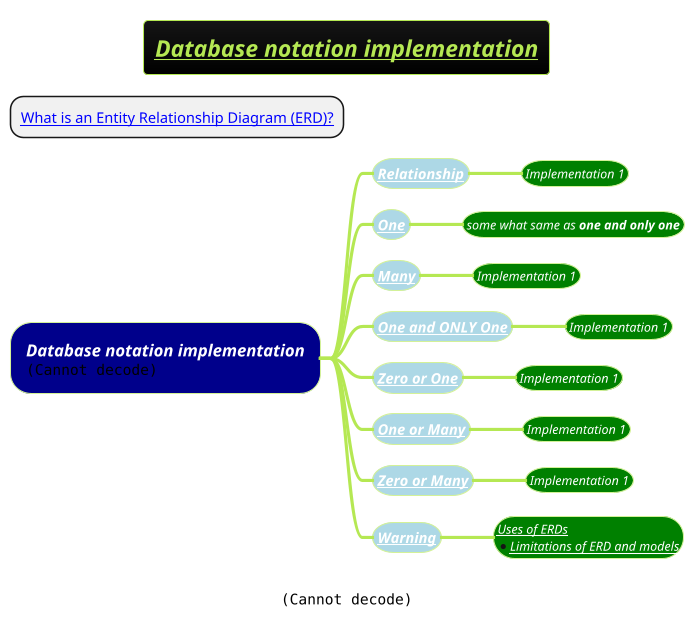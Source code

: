 @startmindmap
* [[https://www.lucidchart.com/pages/er-diagrams What is an Entity Relationship Diagram (ERD)?]]
title =<b><i><u><size:18>Database notation implementation

!theme hacker
caption <img:../../../../docs/3-programming-languages/Venkat-Subramaniam/images/img_926.png>

*[#darkblue] <i><color #white>Database notation implementation\n<img:../../../../docs/3-programming-languages/Venkat-Subramaniam/images/img_938.png>
**[#lightblue] <i><color #black>[[docs/books/1-books-backlog/DBMS/images/img_9.png Relationship]]
***[#green] <i><size:12><color #white>Implementation 1

**[#lightblue] <i><color #black>[[docs/books/1-books-backlog/DBMS/images/img_10.png One]]
***[#green] <i><size:12><color #white>some what same as <b>one and only one

**[#lightblue] <i><color #black>[[docs/books/1-books-backlog/DBMS/images/img_11.png Many]]
***[#green] <i><size:12><color #white>Implementation 1

**[#lightblue] <i><color #black>[[docs/books/1-books-backlog/DBMS/images/img_12.png One and ONLY One]]
***[#green] <i><size:12><color #white>Implementation 1

**[#lightblue] <i><color #black>[[docs/books/1-books-backlog/DBMS/images/img_15.png Zero or One]]
***[#green] <i><size:12><color #white>Implementation 1

**[#lightblue] <i><color #black>[[docs/books/1-books-backlog/DBMS/images/img_13.png One or Many]]
***[#green] <i><size:12><color #white>Implementation 1

**[#lightblue] <i><color #black>[[docs/books/1-books-backlog/DBMS/images/img_14.png Zero or Many]]
***[#green] <i><size:12><color #white>Implementation 1

**[#lightblue] <i><color #black>[[docs/books/1-books-backlog/DBMS/images/img_16.png Warning]]
***[#green] <i><color #black>[[docs/books/1-books-backlog/DBMS/images/img_18.png Uses of ERDs]] \n*<i><color #black>[[docs/books/1-books-backlog/DBMS/images/img_18.png Limitations of ERD and models]]

@endmindmap
